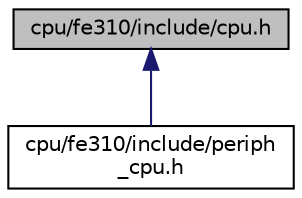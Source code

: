 digraph "cpu/fe310/include/cpu.h"
{
 // LATEX_PDF_SIZE
  edge [fontname="Helvetica",fontsize="10",labelfontname="Helvetica",labelfontsize="10"];
  node [fontname="Helvetica",fontsize="10",shape=record];
  Node1 [label="cpu/fe310/include/cpu.h",height=0.2,width=0.4,color="black", fillcolor="grey75", style="filled", fontcolor="black",tooltip="CPU specific definitions."];
  Node1 -> Node2 [dir="back",color="midnightblue",fontsize="10",style="solid",fontname="Helvetica"];
  Node2 [label="cpu/fe310/include/periph\l_cpu.h",height=0.2,width=0.4,color="black", fillcolor="white", style="filled",URL="$fe310_2include_2periph__cpu_8h.html",tooltip="CPU specific definitions for internal peripheral handling."];
}

